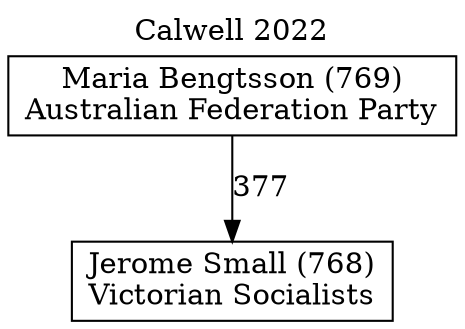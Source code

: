 // House preference flow
digraph "Jerome Small (768)_Calwell_2022" {
	graph [label="Calwell 2022" labelloc=t mclimit=2]
	node [shape=box]
	"Jerome Small (768)" [label="Jerome Small (768)
Victorian Socialists"]
	"Maria Bengtsson (769)" [label="Maria Bengtsson (769)
Australian Federation Party"]
	"Maria Bengtsson (769)" -> "Jerome Small (768)" [label=377]
}
